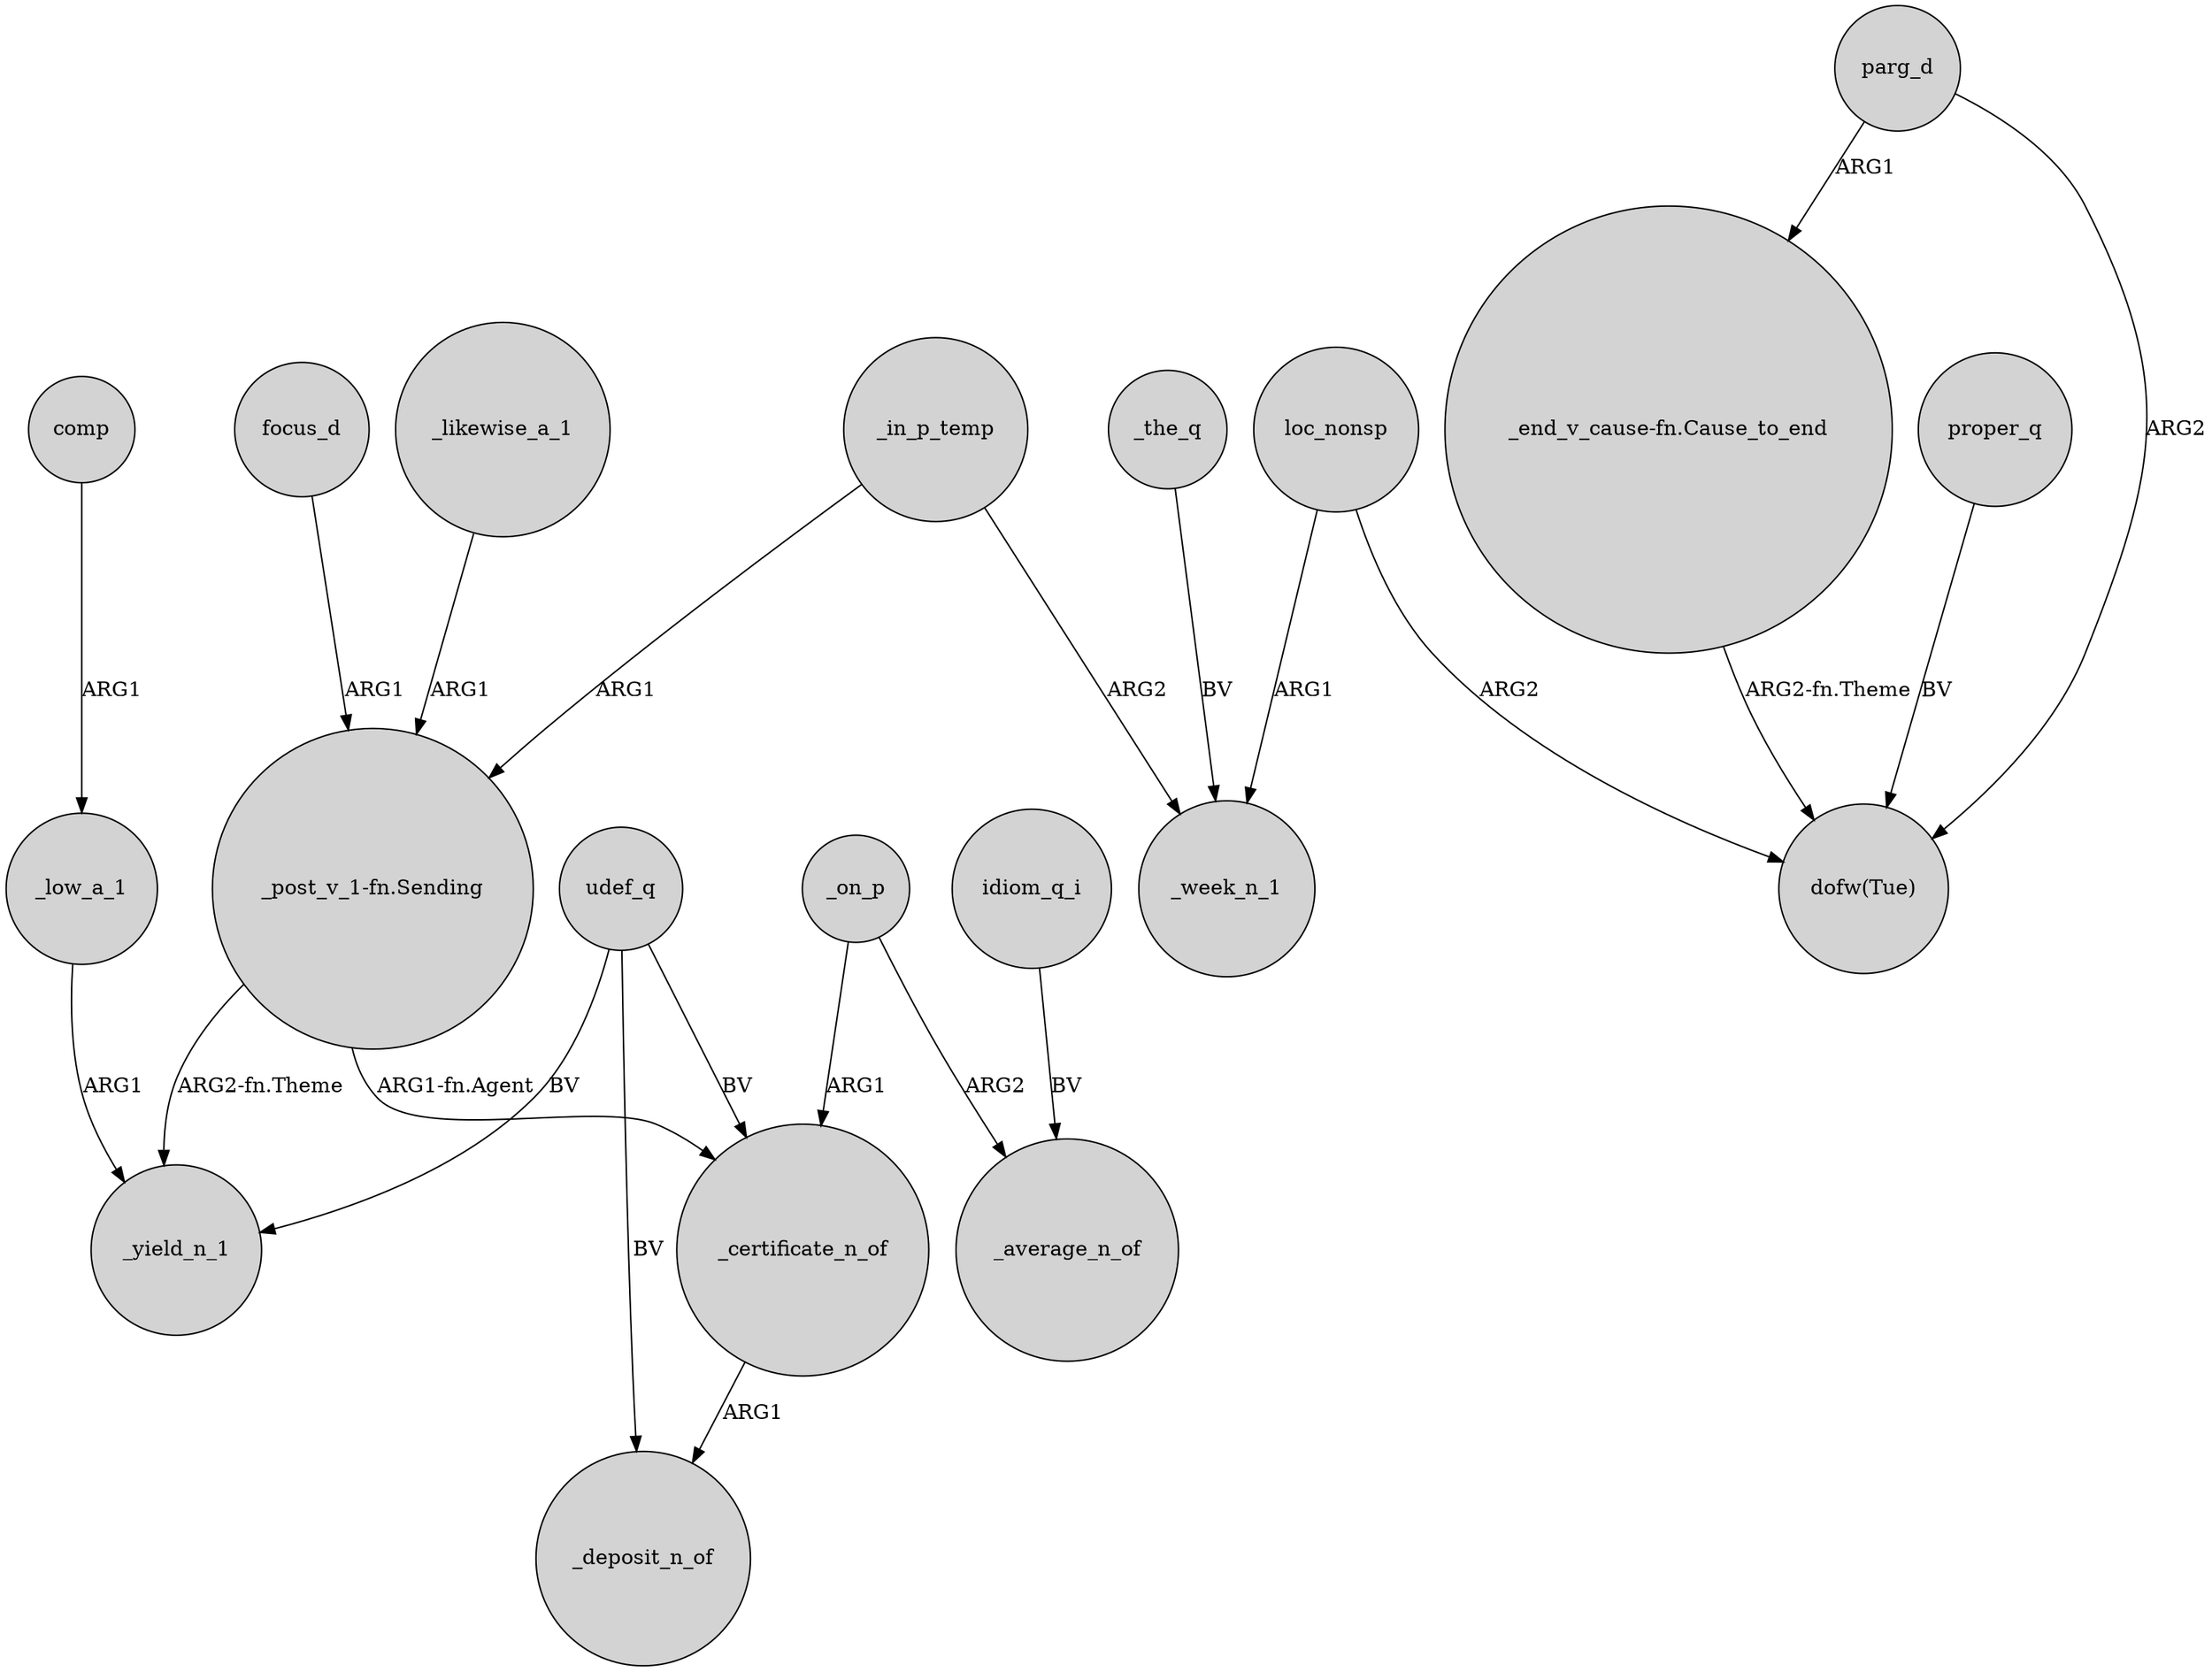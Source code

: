 digraph {
	node [shape=circle style=filled]
	"_post_v_1-fn.Sending" -> _yield_n_1 [label="ARG2-fn.Theme"]
	idiom_q_i -> _average_n_of [label=BV]
	loc_nonsp -> _week_n_1 [label=ARG1]
	"_end_v_cause-fn.Cause_to_end" -> "dofw(Tue)" [label="ARG2-fn.Theme"]
	focus_d -> "_post_v_1-fn.Sending" [label=ARG1]
	_in_p_temp -> "_post_v_1-fn.Sending" [label=ARG1]
	_in_p_temp -> _week_n_1 [label=ARG2]
	udef_q -> _certificate_n_of [label=BV]
	proper_q -> "dofw(Tue)" [label=BV]
	"_post_v_1-fn.Sending" -> _certificate_n_of [label="ARG1-fn.Agent"]
	udef_q -> _deposit_n_of [label=BV]
	_certificate_n_of -> _deposit_n_of [label=ARG1]
	loc_nonsp -> "dofw(Tue)" [label=ARG2]
	parg_d -> "_end_v_cause-fn.Cause_to_end" [label=ARG1]
	_the_q -> _week_n_1 [label=BV]
	parg_d -> "dofw(Tue)" [label=ARG2]
	_likewise_a_1 -> "_post_v_1-fn.Sending" [label=ARG1]
	_on_p -> _certificate_n_of [label=ARG1]
	udef_q -> _yield_n_1 [label=BV]
	_on_p -> _average_n_of [label=ARG2]
	comp -> _low_a_1 [label=ARG1]
	_low_a_1 -> _yield_n_1 [label=ARG1]
}
